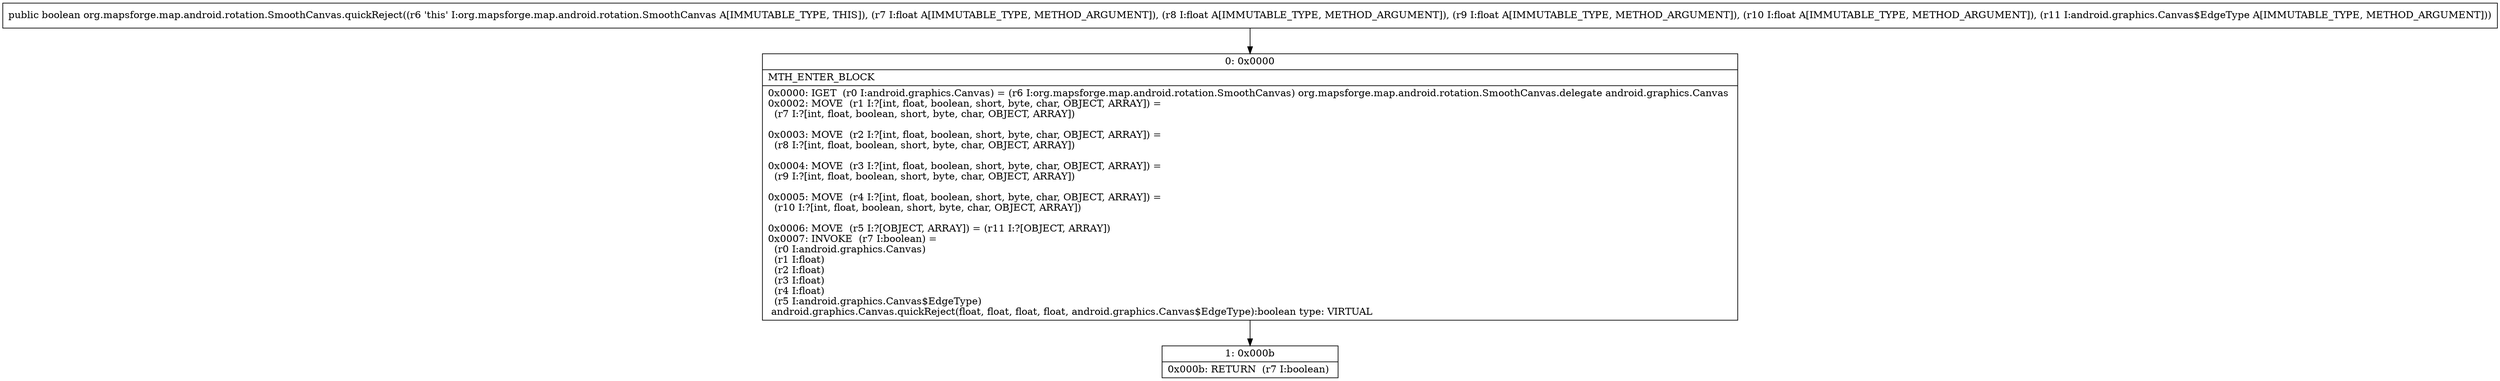 digraph "CFG fororg.mapsforge.map.android.rotation.SmoothCanvas.quickReject(FFFFLandroid\/graphics\/Canvas$EdgeType;)Z" {
Node_0 [shape=record,label="{0\:\ 0x0000|MTH_ENTER_BLOCK\l|0x0000: IGET  (r0 I:android.graphics.Canvas) = (r6 I:org.mapsforge.map.android.rotation.SmoothCanvas) org.mapsforge.map.android.rotation.SmoothCanvas.delegate android.graphics.Canvas \l0x0002: MOVE  (r1 I:?[int, float, boolean, short, byte, char, OBJECT, ARRAY]) = \l  (r7 I:?[int, float, boolean, short, byte, char, OBJECT, ARRAY])\l \l0x0003: MOVE  (r2 I:?[int, float, boolean, short, byte, char, OBJECT, ARRAY]) = \l  (r8 I:?[int, float, boolean, short, byte, char, OBJECT, ARRAY])\l \l0x0004: MOVE  (r3 I:?[int, float, boolean, short, byte, char, OBJECT, ARRAY]) = \l  (r9 I:?[int, float, boolean, short, byte, char, OBJECT, ARRAY])\l \l0x0005: MOVE  (r4 I:?[int, float, boolean, short, byte, char, OBJECT, ARRAY]) = \l  (r10 I:?[int, float, boolean, short, byte, char, OBJECT, ARRAY])\l \l0x0006: MOVE  (r5 I:?[OBJECT, ARRAY]) = (r11 I:?[OBJECT, ARRAY]) \l0x0007: INVOKE  (r7 I:boolean) = \l  (r0 I:android.graphics.Canvas)\l  (r1 I:float)\l  (r2 I:float)\l  (r3 I:float)\l  (r4 I:float)\l  (r5 I:android.graphics.Canvas$EdgeType)\l android.graphics.Canvas.quickReject(float, float, float, float, android.graphics.Canvas$EdgeType):boolean type: VIRTUAL \l}"];
Node_1 [shape=record,label="{1\:\ 0x000b|0x000b: RETURN  (r7 I:boolean) \l}"];
MethodNode[shape=record,label="{public boolean org.mapsforge.map.android.rotation.SmoothCanvas.quickReject((r6 'this' I:org.mapsforge.map.android.rotation.SmoothCanvas A[IMMUTABLE_TYPE, THIS]), (r7 I:float A[IMMUTABLE_TYPE, METHOD_ARGUMENT]), (r8 I:float A[IMMUTABLE_TYPE, METHOD_ARGUMENT]), (r9 I:float A[IMMUTABLE_TYPE, METHOD_ARGUMENT]), (r10 I:float A[IMMUTABLE_TYPE, METHOD_ARGUMENT]), (r11 I:android.graphics.Canvas$EdgeType A[IMMUTABLE_TYPE, METHOD_ARGUMENT])) }"];
MethodNode -> Node_0;
Node_0 -> Node_1;
}

